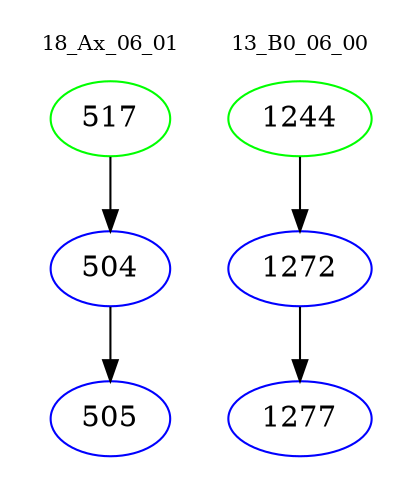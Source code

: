 digraph{
subgraph cluster_0 {
color = white
label = "18_Ax_06_01";
fontsize=10;
T0_517 [label="517", color="green"]
T0_517 -> T0_504 [color="black"]
T0_504 [label="504", color="blue"]
T0_504 -> T0_505 [color="black"]
T0_505 [label="505", color="blue"]
}
subgraph cluster_1 {
color = white
label = "13_B0_06_00";
fontsize=10;
T1_1244 [label="1244", color="green"]
T1_1244 -> T1_1272 [color="black"]
T1_1272 [label="1272", color="blue"]
T1_1272 -> T1_1277 [color="black"]
T1_1277 [label="1277", color="blue"]
}
}
